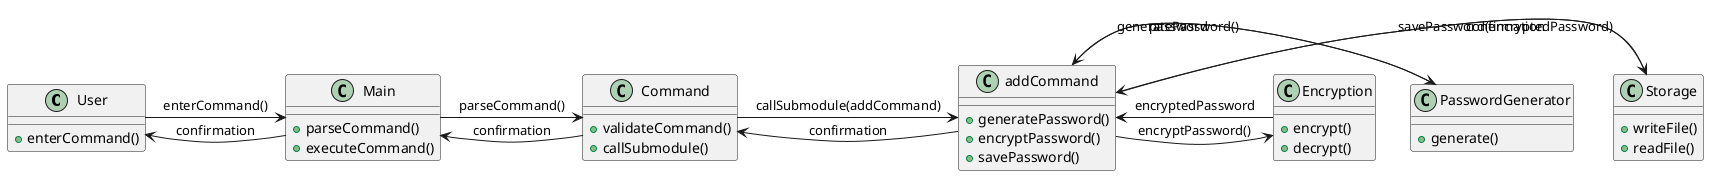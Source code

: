 @startuml
!define RECTANGLE class
RECTANGLE User {
    + enterCommand()
}

RECTANGLE Main {
    + parseCommand()
    + executeCommand()
}

RECTANGLE Command {
    + validateCommand()
    + callSubmodule()
}

RECTANGLE addCommand {
    + generatePassword()
    + encryptPassword()
    + savePassword()
}

RECTANGLE PasswordGenerator {
    + generate()
}

RECTANGLE Encryption {
    + encrypt()
    + decrypt()
}

RECTANGLE Storage {
    + writeFile()
    + readFile()
}

User -> Main : enterCommand()
Main -> Command : parseCommand()
Command -> addCommand : callSubmodule(addCommand)
addCommand -> PasswordGenerator : generatePassword()
PasswordGenerator -> addCommand : password
addCommand -> Encryption : encryptPassword()
Encryption -> addCommand : encryptedPassword
addCommand -> Storage : savePassword(encryptedPassword)
Storage -> addCommand : confirmation
addCommand -> Command : confirmation
Command -> Main : confirmation
Main -> User : confirmation

@enduml